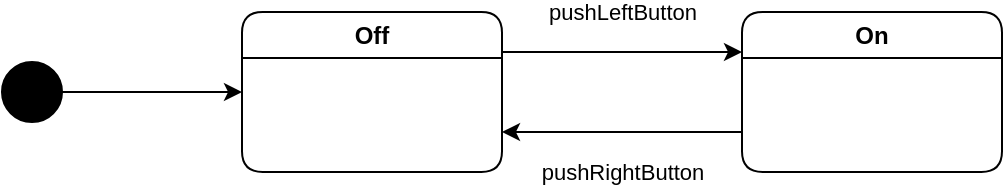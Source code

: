 <mxfile>
    <diagram id="kb6ERmdoE3fj__gCxbpV" name="Page-1">
        <mxGraphModel dx="1615" dy="317" grid="1" gridSize="10" guides="1" tooltips="1" connect="1" arrows="1" fold="1" page="0" pageScale="1" pageWidth="827" pageHeight="1169" math="0" shadow="0">
            <root>
                <mxCell id="0"/>
                <mxCell id="1" parent="0"/>
                <mxCell id="12" style="edgeStyle=none;html=1;exitX=1;exitY=0.25;exitDx=0;exitDy=0;entryX=0;entryY=0.25;entryDx=0;entryDy=0;" edge="1" parent="1" source="10" target="11">
                    <mxGeometry relative="1" as="geometry"/>
                </mxCell>
                <mxCell id="14" value="pushLeftButton" style="edgeLabel;html=1;align=center;verticalAlign=middle;resizable=0;points=[];" vertex="1" connectable="0" parent="12">
                    <mxGeometry x="0.463" y="3" relative="1" as="geometry">
                        <mxPoint x="-28" y="-17" as="offset"/>
                    </mxGeometry>
                </mxCell>
                <object label="Off" type="state" id="10">
                    <mxCell style="swimlane;rounded=1;whiteSpace=wrap;html=1;glass=0;sketch=0;" vertex="1" parent="1">
                        <mxGeometry x="-510" y="370" width="130" height="80" as="geometry"/>
                    </mxCell>
                </object>
                <mxCell id="13" style="edgeStyle=none;html=1;exitX=0;exitY=0.75;exitDx=0;exitDy=0;entryX=1;entryY=0.75;entryDx=0;entryDy=0;" edge="1" parent="1" source="11" target="10">
                    <mxGeometry relative="1" as="geometry"/>
                </mxCell>
                <mxCell id="15" value="pushRightButton" style="edgeLabel;html=1;align=center;verticalAlign=middle;resizable=0;points=[];" vertex="1" connectable="0" parent="13">
                    <mxGeometry x="0.371" y="3" relative="1" as="geometry">
                        <mxPoint x="22" y="17" as="offset"/>
                    </mxGeometry>
                </mxCell>
                <object label="On" type="state" id="11">
                    <mxCell style="swimlane;rounded=1;whiteSpace=wrap;html=1;glass=0;sketch=0;startSize=23;" vertex="1" parent="1">
                        <mxGeometry x="-260" y="370" width="130" height="80" as="geometry"/>
                    </mxCell>
                </object>
                <mxCell id="17" style="edgeStyle=none;html=1;exitX=1;exitY=0.5;exitDx=0;exitDy=0;entryX=0;entryY=0.5;entryDx=0;entryDy=0;" edge="1" parent="1" source="16" target="10">
                    <mxGeometry relative="1" as="geometry"/>
                </mxCell>
                <object label="" type="initialstate" id="16">
                    <mxCell style="ellipse;whiteSpace=wrap;html=1;aspect=fixed;glass=0;sketch=0;fillColor=#000000;" vertex="1" parent="1">
                        <mxGeometry x="-630" y="395" width="30" height="30" as="geometry"/>
                    </mxCell>
                </object>
            </root>
        </mxGraphModel>
    </diagram>
</mxfile>